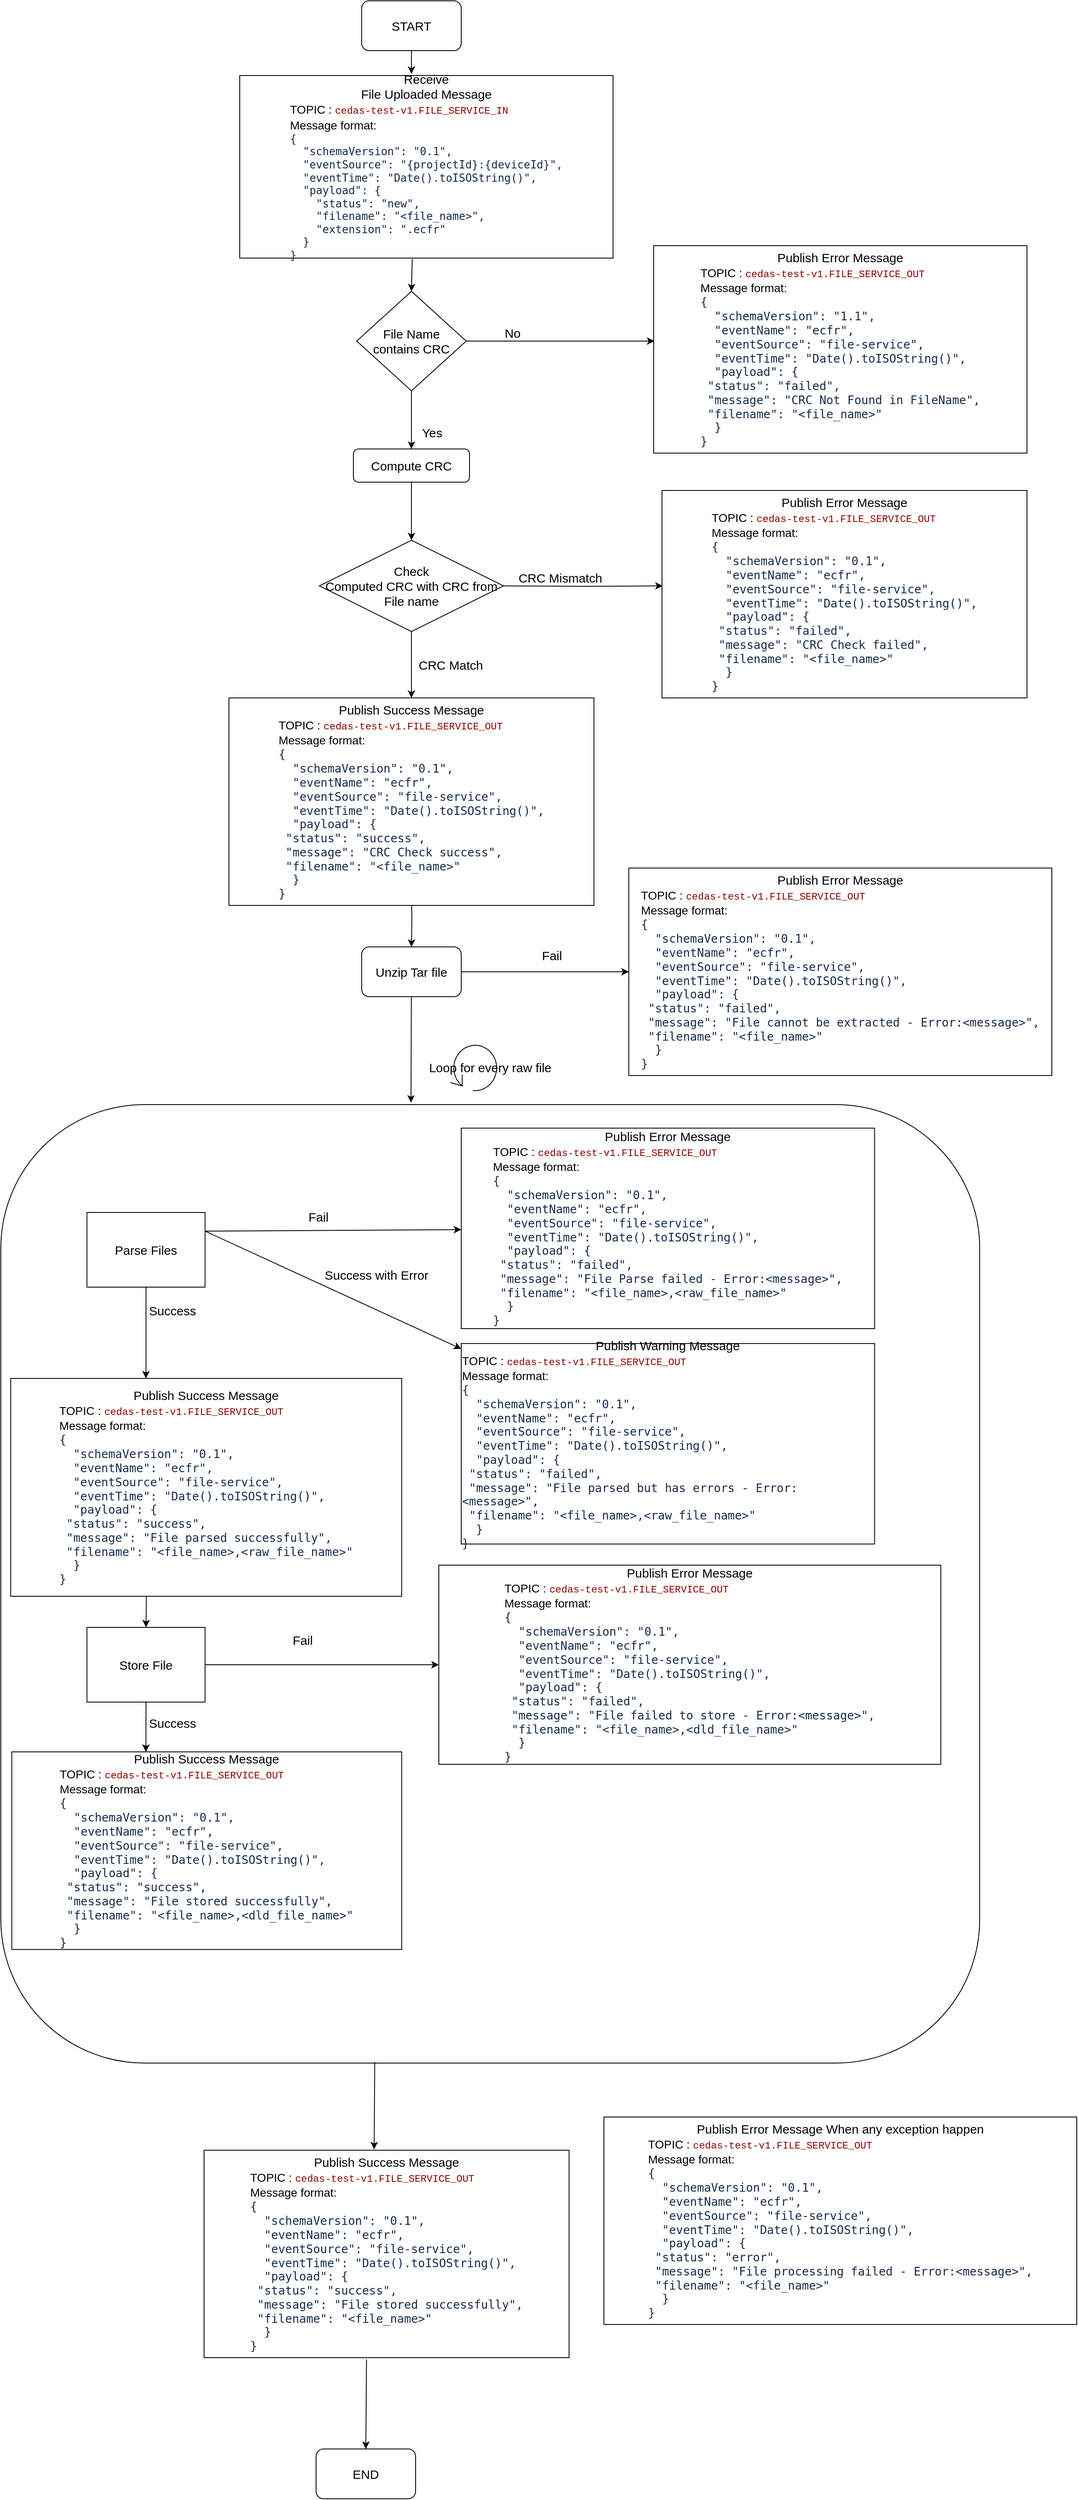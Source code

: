 <mxfile version="12.6.5" type="github">
  <diagram id="6WdQNFewNc1khkmcoBYZ" name="Page-1">
    <mxGraphModel dx="1246" dy="614" grid="1" gridSize="10" guides="1" tooltips="1" connect="1" arrows="1" fold="1" page="1" pageScale="1" pageWidth="850" pageHeight="1100" math="0" shadow="0">
      <root>
        <mxCell id="0"/>
        <mxCell id="1" parent="0"/>
        <mxCell id="ZElb9SdDPXtM1rfK_ozZ-1" value="&lt;font style=&quot;font-size: 15px&quot;&gt;Receive&lt;br&gt;File Uploaded Message&lt;br&gt;&lt;div style=&quot;text-align: left&quot;&gt;&lt;span style=&quot;font-size: 14px&quot;&gt;TOPIC :&amp;nbsp;&lt;/span&gt;&lt;span style=&quot;color: rgb(139 , 0 , 0) ; background-color: rgb(255 , 255 , 254) ; font-family: &amp;#34;menlo&amp;#34; , &amp;#34;monaco&amp;#34; , &amp;#34;courier new&amp;#34; , monospace ; font-size: 12px ; white-space: pre&quot;&gt;cedas-test-v1.FILE_SERVICE_IN&lt;/span&gt;&lt;span style=&quot;font-size: 14px&quot;&gt;&lt;br&gt;&lt;/span&gt;&lt;span style=&quot;font-size: 14px&quot;&gt;Message format:&amp;nbsp;&lt;/span&gt;&lt;/div&gt;&lt;/font&gt;&lt;pre style=&quot;margin-top: 0px ; margin-bottom: 0px ; white-space: pre-wrap ; color: rgb(23 , 43 , 77) ; text-align: left ; font-size: 13px&quot;&gt;{&lt;br&gt;  &quot;schemaVersion&quot;: &quot;0.1&quot;,&lt;br&gt;  &quot;eventSource&quot;: &quot;{projectId}:{deviceId}&quot;,&lt;br&gt;  &quot;eventTime&quot;: &quot;Date().toISOString()&quot;,&lt;br&gt;  &quot;payload&quot;: {&lt;/pre&gt;&lt;pre style=&quot;margin-top: 0px ; margin-bottom: 0px ; white-space: pre-wrap ; color: rgb(23 , 43 , 77) ; text-align: left ; font-size: 13px&quot;&gt;    &quot;status&quot;: &quot;new&quot;,&lt;br&gt;    &quot;filename&quot;: &quot;&amp;lt;file_name&amp;gt;&quot;,&lt;/pre&gt;&lt;pre style=&quot;margin-top: 0px ; margin-bottom: 0px ; white-space: pre-wrap ; color: rgb(23 , 43 , 77) ; text-align: left ; font-size: 13px&quot;&gt;    &quot;extension&quot;: &quot;.ecfr&quot;&lt;br&gt;  }&lt;br&gt;}&lt;/pre&gt;" style="rounded=0;whiteSpace=wrap;html=1;" parent="1" vertex="1">
          <mxGeometry x="353" y="90" width="450" height="220" as="geometry"/>
        </mxCell>
        <mxCell id="ZElb9SdDPXtM1rfK_ozZ-9" value="" style="edgeStyle=orthogonalEdgeStyle;rounded=0;orthogonalLoop=1;jettySize=auto;html=1;" parent="1" source="ZElb9SdDPXtM1rfK_ozZ-5" target="ZElb9SdDPXtM1rfK_ozZ-8" edge="1">
          <mxGeometry relative="1" as="geometry"/>
        </mxCell>
        <mxCell id="ZElb9SdDPXtM1rfK_ozZ-12" style="edgeStyle=orthogonalEdgeStyle;rounded=0;orthogonalLoop=1;jettySize=auto;html=1;entryX=0.002;entryY=0.46;entryDx=0;entryDy=0;entryPerimeter=0;" parent="1" source="ZElb9SdDPXtM1rfK_ozZ-5" target="ZElb9SdDPXtM1rfK_ozZ-11" edge="1">
          <mxGeometry relative="1" as="geometry"/>
        </mxCell>
        <mxCell id="ZElb9SdDPXtM1rfK_ozZ-5" value="&lt;font style=&quot;font-size: 15px&quot;&gt;File Name &lt;br&gt;contains CRC&lt;/font&gt;" style="rhombus;whiteSpace=wrap;html=1;" parent="1" vertex="1">
          <mxGeometry x="494" y="350" width="132" height="120" as="geometry"/>
        </mxCell>
        <mxCell id="ZElb9SdDPXtM1rfK_ozZ-6" value="" style="endArrow=classic;html=1;exitX=0.462;exitY=1.005;exitDx=0;exitDy=0;exitPerimeter=0;entryX=0.5;entryY=0;entryDx=0;entryDy=0;" parent="1" source="ZElb9SdDPXtM1rfK_ozZ-1" target="ZElb9SdDPXtM1rfK_ozZ-5" edge="1">
          <mxGeometry width="50" height="50" relative="1" as="geometry">
            <mxPoint x="420" y="380" as="sourcePoint"/>
            <mxPoint x="558" y="340" as="targetPoint"/>
          </mxGeometry>
        </mxCell>
        <mxCell id="ZElb9SdDPXtM1rfK_ozZ-16" style="edgeStyle=orthogonalEdgeStyle;rounded=0;orthogonalLoop=1;jettySize=auto;html=1;entryX=0.5;entryY=0;entryDx=0;entryDy=0;" parent="1" source="ZElb9SdDPXtM1rfK_ozZ-8" target="ZElb9SdDPXtM1rfK_ozZ-14" edge="1">
          <mxGeometry relative="1" as="geometry"/>
        </mxCell>
        <mxCell id="ZElb9SdDPXtM1rfK_ozZ-8" value="&lt;font style=&quot;font-size: 15px&quot;&gt;Compute CRC&lt;br&gt;&lt;/font&gt;" style="rounded=1;whiteSpace=wrap;html=1;" parent="1" vertex="1">
          <mxGeometry x="490" y="540" width="140" height="40" as="geometry"/>
        </mxCell>
        <mxCell id="ZElb9SdDPXtM1rfK_ozZ-10" value="&lt;font style=&quot;font-size: 15px&quot;&gt;Yes&lt;/font&gt;" style="text;html=1;strokeColor=none;fillColor=none;align=center;verticalAlign=middle;whiteSpace=wrap;rounded=0;" parent="1" vertex="1">
          <mxGeometry x="565" y="510" width="40" height="20" as="geometry"/>
        </mxCell>
        <mxCell id="ZElb9SdDPXtM1rfK_ozZ-11" value="&lt;font style=&quot;font-size: 15px&quot;&gt;Publish Error Message&lt;br&gt;&lt;div style=&quot;text-align: left&quot;&gt;&lt;span style=&quot;font-size: 14px&quot;&gt;TOPIC :&amp;nbsp;&lt;/span&gt;&lt;span style=&quot;color: rgb(139 , 0 , 0) ; font-family: &amp;#34;menlo&amp;#34; , &amp;#34;monaco&amp;#34; , &amp;#34;courier new&amp;#34; , monospace ; font-size: 12px ; white-space: pre ; background-color: rgb(255 , 255 , 254)&quot;&gt;cedas-test-v1.FILE_SERVICE_OUT&lt;/span&gt;&lt;span style=&quot;font-size: 14px&quot;&gt;&lt;br&gt;Message format:&amp;nbsp;&lt;/span&gt;&lt;/div&gt;&lt;/font&gt;&lt;pre style=&quot;margin-top: 0px ; margin-bottom: 0px ; white-space: pre-wrap ; color: rgb(23 , 43 , 77) ; text-align: left ; font-size: 13px&quot;&gt;&lt;pre style=&quot;margin-top: 0px ; margin-bottom: 0px ; white-space: pre-wrap ; font-size: 14px&quot;&gt;{&lt;br&gt;  &quot;schemaVersion&quot;: &quot;1.1&quot;,&lt;/pre&gt;&lt;pre style=&quot;margin-top: 0px ; margin-bottom: 0px ; white-space: pre-wrap ; font-size: 14px&quot;&gt;  &quot;eventName&quot;: &quot;ecfr&quot;,&lt;br&gt;  &quot;eventSource&quot;: &quot;file-service&quot;,&lt;br&gt;  &quot;eventTime&quot;: &quot;Date().toISOString()&quot;,&lt;br&gt;  &quot;payload&quot;: {&lt;br&gt; &quot;status&quot;: &quot;failed&quot;,&lt;/pre&gt;&lt;pre style=&quot;margin-top: 0px ; margin-bottom: 0px ; white-space: pre-wrap ; font-size: 14px&quot;&gt; &quot;message&quot;: &quot;CRC Not Found in FileName&quot;,&lt;/pre&gt;&lt;pre style=&quot;margin-top: 0px ; margin-bottom: 0px ; white-space: pre-wrap ; font-size: 14px&quot;&gt; &quot;filename&quot;: &quot;&amp;lt;file_name&amp;gt;&quot;&lt;br&gt;  }&lt;br&gt;}&lt;/pre&gt;&lt;/pre&gt;" style="rounded=0;whiteSpace=wrap;html=1;" parent="1" vertex="1">
          <mxGeometry x="852" y="295" width="450" height="250" as="geometry"/>
        </mxCell>
        <mxCell id="ZElb9SdDPXtM1rfK_ozZ-13" value="&lt;font style=&quot;font-size: 15px&quot;&gt;No&lt;/font&gt;" style="text;html=1;strokeColor=none;fillColor=none;align=center;verticalAlign=middle;whiteSpace=wrap;rounded=0;" parent="1" vertex="1">
          <mxGeometry x="662" y="390" width="40" height="20" as="geometry"/>
        </mxCell>
        <mxCell id="ZElb9SdDPXtM1rfK_ozZ-21" style="edgeStyle=orthogonalEdgeStyle;rounded=0;orthogonalLoop=1;jettySize=auto;html=1;" parent="1" source="ZElb9SdDPXtM1rfK_ozZ-14" target="ZElb9SdDPXtM1rfK_ozZ-20" edge="1">
          <mxGeometry relative="1" as="geometry"/>
        </mxCell>
        <mxCell id="ZElb9SdDPXtM1rfK_ozZ-14" value="&lt;span style=&quot;font-size: 15px&quot;&gt;Check &lt;br&gt;Computed CRC with CRC from File name&lt;/span&gt;" style="rhombus;whiteSpace=wrap;html=1;" parent="1" vertex="1">
          <mxGeometry x="449" y="650" width="222" height="110" as="geometry"/>
        </mxCell>
        <mxCell id="ZElb9SdDPXtM1rfK_ozZ-17" style="edgeStyle=orthogonalEdgeStyle;rounded=0;orthogonalLoop=1;jettySize=auto;html=1;entryX=0.002;entryY=0.46;entryDx=0;entryDy=0;entryPerimeter=0;" parent="1" target="ZElb9SdDPXtM1rfK_ozZ-18" edge="1">
          <mxGeometry relative="1" as="geometry">
            <mxPoint x="671" y="705" as="sourcePoint"/>
          </mxGeometry>
        </mxCell>
        <mxCell id="ZElb9SdDPXtM1rfK_ozZ-18" value="&lt;font style=&quot;font-size: 15px&quot;&gt;Publish Error Message&lt;br&gt;&lt;div style=&quot;text-align: left&quot;&gt;&lt;span style=&quot;font-size: 14px&quot;&gt;TOPIC :&amp;nbsp;&lt;/span&gt;&lt;span style=&quot;color: rgb(139 , 0 , 0) ; font-family: &amp;#34;menlo&amp;#34; , &amp;#34;monaco&amp;#34; , &amp;#34;courier new&amp;#34; , monospace ; font-size: 12px ; white-space: pre ; background-color: rgb(255 , 255 , 254)&quot;&gt;cedas-test-v1.FILE_SERVICE_OUT&lt;/span&gt;&lt;span style=&quot;font-size: 14px&quot;&gt;&lt;br&gt;Message format:&amp;nbsp;&lt;/span&gt;&lt;/div&gt;&lt;/font&gt;&lt;pre style=&quot;margin-top: 0px ; margin-bottom: 0px ; white-space: pre-wrap ; color: rgb(23 , 43 , 77) ; text-align: left ; font-size: 13px&quot;&gt;&lt;pre style=&quot;margin-top: 0px ; margin-bottom: 0px ; white-space: pre-wrap ; font-size: 14px&quot;&gt;{&lt;br&gt;  &quot;schemaVersion&quot;: &quot;0.1&quot;,&lt;/pre&gt;&lt;pre style=&quot;margin-top: 0px ; margin-bottom: 0px ; white-space: pre-wrap ; font-size: 14px&quot;&gt;&lt;pre style=&quot;margin-top: 0px ; margin-bottom: 0px ; white-space: pre-wrap&quot;&gt;  &quot;eventName&quot;: &quot;ecfr&quot;,&lt;br&gt;  &quot;eventSource&quot;: &quot;file-service&quot;,&lt;/pre&gt;  &quot;eventTime&quot;: &quot;Date().toISOString()&quot;,&lt;br&gt;  &quot;payload&quot;: {&lt;br&gt; &quot;status&quot;: &quot;failed&quot;,&lt;/pre&gt;&lt;pre style=&quot;margin-top: 0px ; margin-bottom: 0px ; white-space: pre-wrap ; font-size: 14px&quot;&gt; &quot;message&quot;: &quot;CRC Check failed&quot;,&lt;br&gt;&lt;/pre&gt;&lt;pre style=&quot;margin-top: 0px ; margin-bottom: 0px ; white-space: pre-wrap ; font-size: 14px&quot;&gt; &quot;filename&quot;: &quot;&amp;lt;file_name&amp;gt;&quot;&lt;br&gt;  }&lt;br&gt;}&lt;/pre&gt;&lt;/pre&gt;" style="rounded=0;whiteSpace=wrap;html=1;" parent="1" vertex="1">
          <mxGeometry x="862" y="590" width="440" height="250" as="geometry"/>
        </mxCell>
        <mxCell id="ZElb9SdDPXtM1rfK_ozZ-19" value="&lt;font style=&quot;font-size: 15px&quot;&gt;CRC Mismatch&lt;/font&gt;" style="text;html=1;strokeColor=none;fillColor=none;align=center;verticalAlign=middle;whiteSpace=wrap;rounded=0;" parent="1" vertex="1">
          <mxGeometry x="682" y="685" width="115" height="20" as="geometry"/>
        </mxCell>
        <mxCell id="ZElb9SdDPXtM1rfK_ozZ-32" style="edgeStyle=orthogonalEdgeStyle;rounded=0;orthogonalLoop=1;jettySize=auto;html=1;" parent="1" target="fc-QDYUDCDqkRIU63nJB-6" edge="1">
          <mxGeometry relative="1" as="geometry">
            <mxPoint x="560" y="1070" as="sourcePoint"/>
            <mxPoint x="560" y="1120" as="targetPoint"/>
          </mxGeometry>
        </mxCell>
        <mxCell id="ZElb9SdDPXtM1rfK_ozZ-20" value="&lt;font style=&quot;font-size: 15px&quot;&gt;Publish Success Message&lt;br&gt;&lt;div style=&quot;text-align: left&quot;&gt;&lt;span style=&quot;font-size: 14px&quot;&gt;TOPIC :&amp;nbsp;&lt;/span&gt;&lt;span style=&quot;color: rgb(139 , 0 , 0) ; font-family: &amp;#34;menlo&amp;#34; , &amp;#34;monaco&amp;#34; , &amp;#34;courier new&amp;#34; , monospace ; font-size: 12px ; white-space: pre ; background-color: rgb(255 , 255 , 254)&quot;&gt;cedas-test-v1.FILE_SERVICE_OUT&lt;/span&gt;&lt;span style=&quot;font-size: 14px&quot;&gt;&lt;br&gt;Message format:&amp;nbsp;&lt;/span&gt;&lt;/div&gt;&lt;/font&gt;&lt;pre style=&quot;margin-top: 0px ; margin-bottom: 0px ; white-space: pre-wrap ; color: rgb(23 , 43 , 77) ; text-align: left ; font-size: 13px&quot;&gt;&lt;pre style=&quot;margin-top: 0px ; margin-bottom: 0px ; white-space: pre-wrap ; font-size: 14px&quot;&gt;{&lt;br&gt;  &quot;schemaVersion&quot;: &quot;0.1&quot;,&lt;br&gt;  &quot;eventName&quot;: &quot;ecfr&quot;,&lt;pre style=&quot;margin-top: 0px ; margin-bottom: 0px ; white-space: pre-wrap&quot;&gt;  &quot;eventSource&quot;: &quot;file-service&quot;,&lt;/pre&gt;  &quot;eventTime&quot;: &quot;Date().toISOString()&quot;,&lt;br&gt;  &quot;payload&quot;: {&lt;br&gt; &quot;status&quot;: &quot;success&quot;,&lt;/pre&gt;&lt;pre style=&quot;margin-top: 0px ; margin-bottom: 0px ; white-space: pre-wrap ; font-size: 14px&quot;&gt; &quot;message&quot;: &quot;CRC Check success&quot;,&lt;br&gt;&lt;/pre&gt;&lt;pre style=&quot;margin-top: 0px ; margin-bottom: 0px ; white-space: pre-wrap ; font-size: 14px&quot;&gt; &quot;filename&quot;: &quot;&amp;lt;file_name&amp;gt;&quot;&lt;br&gt;  }&lt;br&gt;}&lt;/pre&gt;&lt;/pre&gt;" style="rounded=0;whiteSpace=wrap;html=1;" parent="1" vertex="1">
          <mxGeometry x="340" y="840" width="440" height="250" as="geometry"/>
        </mxCell>
        <mxCell id="ZElb9SdDPXtM1rfK_ozZ-22" value="&lt;font style=&quot;font-size: 15px&quot;&gt;CRC Match&lt;/font&gt;" style="text;html=1;strokeColor=none;fillColor=none;align=center;verticalAlign=middle;whiteSpace=wrap;rounded=0;" parent="1" vertex="1">
          <mxGeometry x="550" y="790" width="115" height="20" as="geometry"/>
        </mxCell>
        <mxCell id="ZElb9SdDPXtM1rfK_ozZ-41" value="&lt;font style=&quot;font-size: 15px&quot;&gt;Publish Success Message&lt;br&gt;&lt;div style=&quot;text-align: left&quot;&gt;&lt;span style=&quot;font-size: 14px&quot;&gt;TOPIC :&amp;nbsp;&lt;/span&gt;&lt;span style=&quot;color: rgb(139 , 0 , 0) ; font-family: &amp;#34;menlo&amp;#34; , &amp;#34;monaco&amp;#34; , &amp;#34;courier new&amp;#34; , monospace ; font-size: 12px ; white-space: pre ; background-color: rgb(255 , 255 , 254)&quot;&gt;cedas-test-v1.FILE_SERVICE_OUT&lt;/span&gt;&lt;span style=&quot;font-size: 14px&quot;&gt;&lt;br&gt;Message format:&amp;nbsp;&lt;/span&gt;&lt;/div&gt;&lt;/font&gt;&lt;pre style=&quot;margin-top: 0px ; margin-bottom: 0px ; white-space: pre-wrap ; color: rgb(23 , 43 , 77) ; text-align: left ; font-size: 13px&quot;&gt;&lt;pre style=&quot;margin-top: 0px ; margin-bottom: 0px ; white-space: pre-wrap ; font-size: 14px&quot;&gt;{&lt;br&gt;  &quot;schemaVersion&quot;: &quot;0.1&quot;,&lt;br&gt;  &quot;eventName&quot;: &quot;ecfr&quot;,&lt;pre style=&quot;margin-top: 0px ; margin-bottom: 0px ; white-space: pre-wrap&quot;&gt;&lt;pre style=&quot;margin-top: 0px ; margin-bottom: 0px ; white-space: pre-wrap&quot;&gt;  &quot;eventSource&quot;: &quot;file-service&quot;,&lt;/pre&gt;&lt;/pre&gt;  &quot;eventTime&quot;: &quot;Date().toISOString()&quot;,&lt;br&gt;  &quot;payload&quot;: {&lt;br&gt; &quot;status&quot;: &quot;success&quot;,&lt;/pre&gt;&lt;pre style=&quot;margin-top: 0px ; margin-bottom: 0px ; white-space: pre-wrap ; font-size: 14px&quot;&gt; &quot;message&quot;: &quot;File stored successfully&quot;,&lt;br&gt;&lt;/pre&gt;&lt;pre style=&quot;margin-top: 0px ; margin-bottom: 0px ; white-space: pre-wrap ; font-size: 14px&quot;&gt; &quot;filename&quot;: &quot;&amp;lt;file_name&amp;gt;&quot;&lt;br&gt;  }&lt;br&gt;}&lt;/pre&gt;&lt;/pre&gt;" style="rounded=0;whiteSpace=wrap;html=1;" parent="1" vertex="1">
          <mxGeometry x="310" y="2590" width="440" height="250" as="geometry"/>
        </mxCell>
        <mxCell id="ZElb9SdDPXtM1rfK_ozZ-43" value="&lt;font style=&quot;font-size: 15px&quot;&gt;START&lt;/font&gt;" style="rounded=1;whiteSpace=wrap;html=1;" parent="1" vertex="1">
          <mxGeometry x="500" width="120" height="60" as="geometry"/>
        </mxCell>
        <mxCell id="ZElb9SdDPXtM1rfK_ozZ-45" value="&lt;font style=&quot;font-size: 15px&quot;&gt;END&lt;/font&gt;" style="rounded=1;whiteSpace=wrap;html=1;" parent="1" vertex="1">
          <mxGeometry x="445" y="2950" width="120" height="60" as="geometry"/>
        </mxCell>
        <mxCell id="ZElb9SdDPXtM1rfK_ozZ-49" value="&lt;font style=&quot;font-size: 15px&quot;&gt;Publish Error Message When any exception happen&lt;br&gt;&lt;div style=&quot;text-align: left&quot;&gt;&lt;span style=&quot;font-size: 14px&quot;&gt;TOPIC :&amp;nbsp;&lt;/span&gt;&lt;span style=&quot;color: rgb(139 , 0 , 0) ; font-family: &amp;#34;menlo&amp;#34; , &amp;#34;monaco&amp;#34; , &amp;#34;courier new&amp;#34; , monospace ; font-size: 12px ; white-space: pre ; background-color: rgb(255 , 255 , 254)&quot;&gt;cedas-test-v1.FILE_SERVICE_OUT&lt;/span&gt;&lt;span style=&quot;font-size: 14px&quot;&gt;&lt;br&gt;Message format:&amp;nbsp;&lt;/span&gt;&lt;/div&gt;&lt;/font&gt;&lt;pre style=&quot;margin-top: 0px ; margin-bottom: 0px ; white-space: pre-wrap ; color: rgb(23 , 43 , 77) ; text-align: left ; font-size: 13px&quot;&gt;&lt;pre style=&quot;margin-top: 0px ; margin-bottom: 0px ; white-space: pre-wrap ; font-size: 14px&quot;&gt;{&lt;br&gt;  &quot;schemaVersion&quot;: &quot;0.1&quot;,&lt;br&gt;  &quot;eventName&quot;: &quot;ecfr&quot;,&lt;pre style=&quot;margin-top: 0px ; margin-bottom: 0px ; white-space: pre-wrap&quot;&gt;&lt;pre style=&quot;margin-top: 0px ; margin-bottom: 0px ; white-space: pre-wrap&quot;&gt;  &quot;eventSource&quot;: &quot;file-service&quot;,&lt;/pre&gt;&lt;/pre&gt;  &quot;eventTime&quot;: &quot;Date().toISOString()&quot;,&lt;br&gt;  &quot;payload&quot;: {&lt;br&gt; &quot;status&quot;: &quot;error&quot;,&lt;/pre&gt;&lt;pre style=&quot;margin-top: 0px ; margin-bottom: 0px ; white-space: pre-wrap ; font-size: 14px&quot;&gt; &quot;message&quot;: &quot;File processing failed - Error:&amp;lt;message&amp;gt;&quot;,&lt;br&gt;&lt;/pre&gt;&lt;pre style=&quot;margin-top: 0px ; margin-bottom: 0px ; white-space: pre-wrap ; font-size: 14px&quot;&gt; &quot;filename&quot;: &quot;&amp;lt;file_name&amp;gt;&quot;&lt;br&gt;  }&lt;br&gt;}&lt;/pre&gt;&lt;/pre&gt;" style="rounded=0;whiteSpace=wrap;html=1;" parent="1" vertex="1">
          <mxGeometry x="792" y="2550" width="570" height="250" as="geometry"/>
        </mxCell>
        <mxCell id="fc-QDYUDCDqkRIU63nJB-6" value="&lt;font style=&quot;font-size: 15px&quot;&gt;Unzip Tar file&lt;/font&gt;" style="rounded=1;whiteSpace=wrap;html=1;" parent="1" vertex="1">
          <mxGeometry x="500" y="1140" width="120" height="60" as="geometry"/>
        </mxCell>
        <mxCell id="fc-QDYUDCDqkRIU63nJB-8" value="&lt;font style=&quot;font-size: 15px&quot;&gt;Publish Error Message&lt;br&gt;&lt;div style=&quot;text-align: left&quot;&gt;&lt;span style=&quot;font-size: 14px&quot;&gt;TOPIC :&amp;nbsp;&lt;/span&gt;&lt;span style=&quot;color: rgb(139 , 0 , 0) ; font-family: &amp;#34;menlo&amp;#34; , &amp;#34;monaco&amp;#34; , &amp;#34;courier new&amp;#34; , monospace ; font-size: 12px ; white-space: pre ; background-color: rgb(255 , 255 , 254)&quot;&gt;cedas-test-v1.FILE_SERVICE_OUT&lt;/span&gt;&lt;span style=&quot;font-size: 14px&quot;&gt;&lt;br&gt;Message format:&amp;nbsp;&lt;/span&gt;&lt;/div&gt;&lt;/font&gt;&lt;pre style=&quot;margin-top: 0px ; margin-bottom: 0px ; white-space: pre-wrap ; color: rgb(23 , 43 , 77) ; text-align: left ; font-size: 13px&quot;&gt;&lt;pre style=&quot;margin-top: 0px ; margin-bottom: 0px ; white-space: pre-wrap ; font-size: 14px&quot;&gt;{&lt;br&gt;  &quot;schemaVersion&quot;: &quot;0.1&quot;,&lt;br&gt;  &quot;eventName&quot;: &quot;ecfr&quot;,&lt;pre style=&quot;margin-top: 0px ; margin-bottom: 0px ; white-space: pre-wrap&quot;&gt;&lt;pre style=&quot;margin-top: 0px ; margin-bottom: 0px ; white-space: pre-wrap&quot;&gt;  &quot;eventSource&quot;: &quot;file-service&quot;,&lt;/pre&gt;&lt;/pre&gt;  &quot;eventTime&quot;: &quot;Date().toISOString()&quot;,&lt;br&gt;  &quot;payload&quot;: {&lt;br&gt; &quot;status&quot;: &quot;failed&quot;,&lt;/pre&gt;&lt;pre style=&quot;margin-top: 0px ; margin-bottom: 0px ; white-space: pre-wrap ; font-size: 14px&quot;&gt; &quot;message&quot;: &quot;File cannot be extracted - Error:&amp;lt;message&amp;gt;&quot;,&lt;br&gt;&lt;/pre&gt;&lt;pre style=&quot;margin-top: 0px ; margin-bottom: 0px ; white-space: pre-wrap ; font-size: 14px&quot;&gt; &quot;filename&quot;: &quot;&amp;lt;file_name&amp;gt;&quot;&lt;br&gt;  }&lt;br&gt;}&lt;/pre&gt;&lt;/pre&gt;" style="rounded=0;whiteSpace=wrap;html=1;" parent="1" vertex="1">
          <mxGeometry x="822" y="1045" width="510" height="250" as="geometry"/>
        </mxCell>
        <mxCell id="fc-QDYUDCDqkRIU63nJB-9" value="&lt;span style=&quot;font-size: 15px&quot;&gt;Fail&lt;/span&gt;" style="text;html=1;strokeColor=none;fillColor=none;align=center;verticalAlign=middle;whiteSpace=wrap;rounded=0;" parent="1" vertex="1">
          <mxGeometry x="672" y="1140" width="115" height="20" as="geometry"/>
        </mxCell>
        <mxCell id="fc-QDYUDCDqkRIU63nJB-10" style="edgeStyle=orthogonalEdgeStyle;rounded=0;orthogonalLoop=1;jettySize=auto;html=1;exitX=1;exitY=0.5;exitDx=0;exitDy=0;" parent="1" source="fc-QDYUDCDqkRIU63nJB-6" target="fc-QDYUDCDqkRIU63nJB-8" edge="1">
          <mxGeometry relative="1" as="geometry">
            <mxPoint x="630" y="1170" as="sourcePoint"/>
            <mxPoint x="801.02" y="1169.5" as="targetPoint"/>
          </mxGeometry>
        </mxCell>
        <mxCell id="fc-QDYUDCDqkRIU63nJB-18" value="&lt;font style=&quot;font-size: 15px&quot;&gt;Loop for every raw file&lt;/font&gt;" style="text;html=1;strokeColor=none;fillColor=none;align=center;verticalAlign=middle;whiteSpace=wrap;rounded=0;" parent="1" vertex="1">
          <mxGeometry x="580" y="1275" width="150" height="20" as="geometry"/>
        </mxCell>
        <mxCell id="fc-QDYUDCDqkRIU63nJB-21" value="" style="shape=mxgraph.bpmn.loop;html=1;outlineConnect=0;" parent="1" vertex="1">
          <mxGeometry x="607" y="1255.5" width="58" height="59" as="geometry"/>
        </mxCell>
        <mxCell id="fc-QDYUDCDqkRIU63nJB-26" value="" style="endArrow=classic;html=1;entryX=0.419;entryY=-0.002;entryDx=0;entryDy=0;entryPerimeter=0;" parent="1" source="fc-QDYUDCDqkRIU63nJB-6" target="fc-QDYUDCDqkRIU63nJB-15" edge="1">
          <mxGeometry width="50" height="50" relative="1" as="geometry">
            <mxPoint x="540" y="1230" as="sourcePoint"/>
            <mxPoint x="590" y="1180" as="targetPoint"/>
          </mxGeometry>
        </mxCell>
        <mxCell id="fc-QDYUDCDqkRIU63nJB-15" value="" style="html=1;whiteSpace=wrap;rounded=1" parent="1" vertex="1">
          <mxGeometry x="65" y="1330" width="1180" height="1155" as="geometry"/>
        </mxCell>
        <mxCell id="ZElb9SdDPXtM1rfK_ozZ-23" style="edgeStyle=orthogonalEdgeStyle;rounded=0;orthogonalLoop=1;jettySize=auto;html=1;exitX=0.5;exitY=1;exitDx=0;exitDy=0;entryX=0.346;entryY=0;entryDx=0;entryDy=0;entryPerimeter=0;" parent="fc-QDYUDCDqkRIU63nJB-15" source="ZElb9SdDPXtM1rfK_ozZ-31" target="fc-QDYUDCDqkRIU63nJB-19" edge="1">
          <mxGeometry relative="1" as="geometry">
            <mxPoint x="175.013" y="315.0" as="sourcePoint"/>
            <mxPoint x="175.013" y="405" as="targetPoint"/>
          </mxGeometry>
        </mxCell>
        <mxCell id="ZElb9SdDPXtM1rfK_ozZ-26" value="&lt;font style=&quot;font-size: 15px&quot;&gt;Publish Error Message&lt;br&gt;&lt;div style=&quot;text-align: left&quot;&gt;&lt;span style=&quot;font-size: 14px&quot;&gt;TOPIC :&amp;nbsp;&lt;/span&gt;&lt;span style=&quot;color: rgb(139 , 0 , 0) ; font-family: &amp;#34;menlo&amp;#34; , &amp;#34;monaco&amp;#34; , &amp;#34;courier new&amp;#34; , monospace ; font-size: 12px ; white-space: pre ; background-color: rgb(255 , 255 , 254)&quot;&gt;cedas-test-v1.FILE_SERVICE_OUT&lt;/span&gt;&lt;span style=&quot;font-size: 14px&quot;&gt;&lt;br&gt;Message format:&amp;nbsp;&lt;/span&gt;&lt;/div&gt;&lt;/font&gt;&lt;pre style=&quot;margin-top: 0px ; margin-bottom: 0px ; white-space: pre-wrap ; color: rgb(23 , 43 , 77) ; text-align: left ; font-size: 13px&quot;&gt;&lt;pre style=&quot;margin-top: 0px ; margin-bottom: 0px ; white-space: pre-wrap ; font-size: 14px&quot;&gt;{&lt;br&gt;  &quot;schemaVersion&quot;: &quot;0.1&quot;,&lt;br&gt;  &quot;eventName&quot;: &quot;ecfr&quot;,&lt;pre style=&quot;margin-top: 0px ; margin-bottom: 0px ; white-space: pre-wrap&quot;&gt;&lt;pre style=&quot;margin-top: 0px ; margin-bottom: 0px ; white-space: pre-wrap&quot;&gt;  &quot;eventSource&quot;: &quot;file-service&quot;,&lt;/pre&gt;&lt;/pre&gt;  &quot;eventTime&quot;: &quot;Date().toISOString()&quot;,&lt;br&gt;  &quot;payload&quot;: {&lt;br&gt; &quot;status&quot;: &quot;failed&quot;,&lt;/pre&gt;&lt;pre style=&quot;margin-top: 0px ; margin-bottom: 0px ; white-space: pre-wrap ; font-size: 14px&quot;&gt; &quot;message&quot;: &quot;File Parse failed - Error:&amp;lt;message&amp;gt;&quot;,&lt;br&gt;&lt;/pre&gt;&lt;pre style=&quot;margin-top: 0px ; margin-bottom: 0px ; white-space: pre-wrap ; font-size: 14px&quot;&gt; &quot;filename&quot;: &quot;&amp;lt;file_name&amp;gt;,&amp;lt;raw_file_name&amp;gt;&quot;&lt;br&gt;  }&lt;br&gt;}&lt;/pre&gt;&lt;/pre&gt;" style="rounded=0;whiteSpace=wrap;html=1;" parent="fc-QDYUDCDqkRIU63nJB-15" vertex="1">
          <mxGeometry x="555" y="28.39" width="498.26" height="241.61" as="geometry"/>
        </mxCell>
        <mxCell id="ZElb9SdDPXtM1rfK_ozZ-27" value="&lt;span style=&quot;font-size: 15px&quot;&gt;Fail&lt;/span&gt;" style="text;html=1;strokeColor=none;fillColor=none;align=center;verticalAlign=middle;whiteSpace=wrap;rounded=0;" parent="fc-QDYUDCDqkRIU63nJB-15" vertex="1">
          <mxGeometry x="314.999" y="120.0" width="136.45" height="30.0" as="geometry"/>
        </mxCell>
        <mxCell id="ZElb9SdDPXtM1rfK_ozZ-40" style="edgeStyle=orthogonalEdgeStyle;rounded=0;orthogonalLoop=1;jettySize=auto;html=1;entryX=0.5;entryY=0;entryDx=0;entryDy=0;" parent="fc-QDYUDCDqkRIU63nJB-15" target="ZElb9SdDPXtM1rfK_ozZ-39" edge="1">
          <mxGeometry relative="1" as="geometry">
            <mxPoint x="175.013" y="540" as="sourcePoint"/>
          </mxGeometry>
        </mxCell>
        <mxCell id="ZElb9SdDPXtM1rfK_ozZ-31" value="&lt;font style=&quot;font-size: 15px&quot;&gt;Parse Files&lt;/font&gt;" style="rounded=0;whiteSpace=wrap;html=1;" parent="fc-QDYUDCDqkRIU63nJB-15" vertex="1">
          <mxGeometry x="103.821" y="130.0" width="142.383" height="90.0" as="geometry"/>
        </mxCell>
        <mxCell id="ZElb9SdDPXtM1rfK_ozZ-35" value="&lt;font style=&quot;font-size: 15px&quot;&gt;Publish Error Message&lt;br&gt;&lt;div style=&quot;text-align: left&quot;&gt;&lt;span style=&quot;font-size: 14px&quot;&gt;TOPIC :&amp;nbsp;&lt;/span&gt;&lt;span style=&quot;color: rgb(139 , 0 , 0) ; font-family: &amp;#34;menlo&amp;#34; , &amp;#34;monaco&amp;#34; , &amp;#34;courier new&amp;#34; , monospace ; font-size: 12px ; white-space: pre ; background-color: rgb(255 , 255 , 254)&quot;&gt;cedas-test-v1.FILE_SERVICE_OUT&lt;/span&gt;&lt;span style=&quot;font-size: 14px&quot;&gt;&lt;br&gt;Message format:&amp;nbsp;&lt;/span&gt;&lt;/div&gt;&lt;/font&gt;&lt;pre style=&quot;margin-top: 0px ; margin-bottom: 0px ; white-space: pre-wrap ; color: rgb(23 , 43 , 77) ; text-align: left ; font-size: 13px&quot;&gt;&lt;pre style=&quot;margin-top: 0px ; margin-bottom: 0px ; white-space: pre-wrap ; font-size: 14px&quot;&gt;{&lt;br&gt;  &quot;schemaVersion&quot;: &quot;0.1&quot;,&lt;br&gt;  &quot;eventName&quot;: &quot;ecfr&quot;,&lt;pre style=&quot;margin-top: 0px ; margin-bottom: 0px ; white-space: pre-wrap&quot;&gt;&lt;pre style=&quot;margin-top: 0px ; margin-bottom: 0px ; white-space: pre-wrap&quot;&gt;  &quot;eventSource&quot;: &quot;file-service&quot;,&lt;/pre&gt;&lt;/pre&gt;  &quot;eventTime&quot;: &quot;Date().toISOString()&quot;,&lt;br&gt;  &quot;payload&quot;: {&lt;br&gt; &quot;status&quot;: &quot;failed&quot;,&lt;/pre&gt;&lt;pre style=&quot;margin-top: 0px ; margin-bottom: 0px ; white-space: pre-wrap ; font-size: 14px&quot;&gt; &quot;message&quot;: &quot;File failed to store - Error:&amp;lt;message&amp;gt;&quot;,&lt;br&gt;&lt;/pre&gt;&lt;pre style=&quot;margin-top: 0px ; margin-bottom: 0px ; white-space: pre-wrap ; font-size: 14px&quot;&gt; &quot;filename&quot;: &quot;&amp;lt;file_name&amp;gt;,&amp;lt;dld_file_name&amp;gt;&quot;&lt;br&gt;  }&lt;br&gt;}&lt;/pre&gt;&lt;/pre&gt;" style="rounded=0;whiteSpace=wrap;html=1;" parent="fc-QDYUDCDqkRIU63nJB-15" vertex="1">
          <mxGeometry x="528" y="555" width="605.13" height="240" as="geometry"/>
        </mxCell>
        <mxCell id="ZElb9SdDPXtM1rfK_ozZ-38" value="&lt;font style=&quot;font-size: 15px&quot;&gt;Success&lt;/font&gt;" style="text;html=1;strokeColor=none;fillColor=none;align=center;verticalAlign=middle;whiteSpace=wrap;rounded=0;" parent="fc-QDYUDCDqkRIU63nJB-15" vertex="1">
          <mxGeometry x="281.8" y="870.0" width="136.45" height="30.0" as="geometry"/>
        </mxCell>
        <mxCell id="ZElb9SdDPXtM1rfK_ozZ-39" value="&lt;font style=&quot;font-size: 15px&quot;&gt;Store File&lt;/font&gt;" style="rounded=0;whiteSpace=wrap;html=1;" parent="fc-QDYUDCDqkRIU63nJB-15" vertex="1">
          <mxGeometry x="103.821" y="630" width="142.383" height="90.0" as="geometry"/>
        </mxCell>
        <mxCell id="fc-QDYUDCDqkRIU63nJB-3" value="&lt;font style=&quot;font-size: 15px&quot;&gt;Success&lt;br&gt;&lt;/font&gt;" style="text;html=1;strokeColor=none;fillColor=none;align=center;verticalAlign=middle;whiteSpace=wrap;rounded=0;" parent="fc-QDYUDCDqkRIU63nJB-15" vertex="1">
          <mxGeometry x="118.02" y="232.5" width="177.979" height="30.0" as="geometry"/>
        </mxCell>
        <mxCell id="ZElb9SdDPXtM1rfK_ozZ-37" value="&lt;font style=&quot;font-size: 15px&quot;&gt;Publish Success Message&lt;br&gt;&lt;div style=&quot;text-align: left&quot;&gt;&lt;span style=&quot;font-size: 14px&quot;&gt;TOPIC :&amp;nbsp;&lt;/span&gt;&lt;span style=&quot;color: rgb(139 , 0 , 0) ; font-family: &amp;#34;menlo&amp;#34; , &amp;#34;monaco&amp;#34; , &amp;#34;courier new&amp;#34; , monospace ; font-size: 12px ; white-space: pre ; background-color: rgb(255 , 255 , 254)&quot;&gt;cedas-test-v1.FILE_SERVICE_OUT&lt;/span&gt;&lt;span style=&quot;font-size: 14px&quot;&gt;&lt;br&gt;Message format:&amp;nbsp;&lt;/span&gt;&lt;/div&gt;&lt;/font&gt;&lt;pre style=&quot;margin-top: 0px ; margin-bottom: 0px ; white-space: pre-wrap ; color: rgb(23 , 43 , 77) ; text-align: left ; font-size: 13px&quot;&gt;&lt;pre style=&quot;margin-top: 0px ; margin-bottom: 0px ; white-space: pre-wrap ; font-size: 14px&quot;&gt;{&lt;br&gt;  &quot;schemaVersion&quot;: &quot;0.1&quot;,&lt;br&gt;  &quot;eventName&quot;: &quot;ecfr&quot;,&lt;pre style=&quot;margin-top: 0px ; margin-bottom: 0px ; white-space: pre-wrap&quot;&gt;&lt;pre style=&quot;margin-top: 0px ; margin-bottom: 0px ; white-space: pre-wrap&quot;&gt;  &quot;eventSource&quot;: &quot;file-service&quot;,&lt;/pre&gt;&lt;/pre&gt;  &quot;eventTime&quot;: &quot;Date().toISOString()&quot;,&lt;br&gt;  &quot;payload&quot;: {&lt;br&gt; &quot;status&quot;: &quot;success&quot;,&lt;/pre&gt;&lt;pre style=&quot;margin-top: 0px ; margin-bottom: 0px ; white-space: pre-wrap ; font-size: 14px&quot;&gt; &quot;message&quot;: &quot;File stored successfully&quot;,&lt;br&gt;&lt;/pre&gt;&lt;pre style=&quot;margin-top: 0px ; margin-bottom: 0px ; white-space: pre-wrap ; font-size: 14px&quot;&gt; &quot;filename&quot;: &quot;&amp;lt;file_name&amp;gt;,&amp;lt;dld_file_name&amp;gt;&quot;&lt;br&gt;  }&lt;br&gt;}&lt;/pre&gt;&lt;/pre&gt;" style="rounded=0;whiteSpace=wrap;html=1;" parent="fc-QDYUDCDqkRIU63nJB-15" vertex="1">
          <mxGeometry x="13.22" y="780.0" width="470" height="238.14" as="geometry"/>
        </mxCell>
        <mxCell id="fc-QDYUDCDqkRIU63nJB-19" value="&lt;font style=&quot;font-size: 15px&quot;&gt;Publish Success Message&lt;br&gt;&lt;div style=&quot;text-align: left&quot;&gt;&lt;span style=&quot;font-size: 14px&quot;&gt;TOPIC :&amp;nbsp;&lt;/span&gt;&lt;span style=&quot;color: rgb(139 , 0 , 0) ; font-family: &amp;#34;menlo&amp;#34; , &amp;#34;monaco&amp;#34; , &amp;#34;courier new&amp;#34; , monospace ; font-size: 12px ; white-space: pre ; background-color: rgb(255 , 255 , 254)&quot;&gt;cedas-test-v1.FILE_SERVICE_OUT&lt;/span&gt;&lt;span style=&quot;font-size: 14px&quot;&gt;&lt;br&gt;Message format:&amp;nbsp;&lt;/span&gt;&lt;/div&gt;&lt;/font&gt;&lt;pre style=&quot;margin-top: 0px ; margin-bottom: 0px ; white-space: pre-wrap ; color: rgb(23 , 43 , 77) ; text-align: left ; font-size: 13px&quot;&gt;&lt;pre style=&quot;margin-top: 0px ; margin-bottom: 0px ; white-space: pre-wrap ; font-size: 14px&quot;&gt;{&lt;br&gt;  &quot;schemaVersion&quot;: &quot;0.1&quot;,&lt;br&gt;  &quot;eventName&quot;: &quot;ecfr&quot;,&lt;pre style=&quot;margin-top: 0px ; margin-bottom: 0px ; white-space: pre-wrap&quot;&gt;&lt;pre style=&quot;margin-top: 0px ; margin-bottom: 0px ; white-space: pre-wrap&quot;&gt;  &quot;eventSource&quot;: &quot;file-service&quot;,&lt;/pre&gt;&lt;/pre&gt;  &quot;eventTime&quot;: &quot;Date().toISOString()&quot;,&lt;br&gt;  &quot;payload&quot;: {&lt;br&gt; &quot;status&quot;: &quot;success&quot;,&lt;/pre&gt;&lt;pre style=&quot;margin-top: 0px ; margin-bottom: 0px ; white-space: pre-wrap ; font-size: 14px&quot;&gt; &quot;message&quot;: &quot;File parsed successfully&quot;,&lt;br&gt;&lt;/pre&gt;&lt;pre style=&quot;margin-top: 0px ; margin-bottom: 0px ; white-space: pre-wrap ; font-size: 14px&quot;&gt; &quot;filename&quot;: &quot;&amp;lt;file_name&amp;gt;,&amp;lt;raw_file_name&amp;gt;&quot;&lt;br&gt;  }&lt;br&gt;}&lt;/pre&gt;&lt;/pre&gt;" style="rounded=0;whiteSpace=wrap;html=1;" parent="fc-QDYUDCDqkRIU63nJB-15" vertex="1">
          <mxGeometry x="11.87" y="330" width="471.35" height="262.5" as="geometry"/>
        </mxCell>
        <mxCell id="fc-QDYUDCDqkRIU63nJB-25" value="" style="endArrow=classic;html=1;exitX=1;exitY=0.25;exitDx=0;exitDy=0;" parent="fc-QDYUDCDqkRIU63nJB-15" source="ZElb9SdDPXtM1rfK_ozZ-31" target="ZElb9SdDPXtM1rfK_ozZ-26" edge="1">
          <mxGeometry width="50" height="50" relative="1" as="geometry">
            <mxPoint x="260" y="200" as="sourcePoint"/>
            <mxPoint x="310" y="150" as="targetPoint"/>
          </mxGeometry>
        </mxCell>
        <mxCell id="fc-QDYUDCDqkRIU63nJB-30" value="" style="endArrow=classic;html=1;entryX=0;entryY=0.5;entryDx=0;entryDy=0;" parent="fc-QDYUDCDqkRIU63nJB-15" source="ZElb9SdDPXtM1rfK_ozZ-39" target="ZElb9SdDPXtM1rfK_ozZ-35" edge="1">
          <mxGeometry width="50" height="50" relative="1" as="geometry">
            <mxPoint x="300" y="690" as="sourcePoint"/>
            <mxPoint x="350" y="640" as="targetPoint"/>
          </mxGeometry>
        </mxCell>
        <mxCell id="fc-QDYUDCDqkRIU63nJB-31" value="&lt;span style=&quot;font-size: 15px&quot;&gt;Fail&lt;/span&gt;" style="text;html=1;strokeColor=none;fillColor=none;align=center;verticalAlign=middle;whiteSpace=wrap;rounded=0;" parent="fc-QDYUDCDqkRIU63nJB-15" vertex="1">
          <mxGeometry x="295.999" y="630" width="136.45" height="30.0" as="geometry"/>
        </mxCell>
        <mxCell id="fc-QDYUDCDqkRIU63nJB-33" value="" style="endArrow=classic;html=1;exitX=0.5;exitY=1;exitDx=0;exitDy=0;entryX=0.344;entryY=0;entryDx=0;entryDy=0;entryPerimeter=0;" parent="fc-QDYUDCDqkRIU63nJB-15" source="ZElb9SdDPXtM1rfK_ozZ-39" target="ZElb9SdDPXtM1rfK_ozZ-37" edge="1">
          <mxGeometry width="50" height="50" relative="1" as="geometry">
            <mxPoint x="200" y="760" as="sourcePoint"/>
            <mxPoint x="250" y="710" as="targetPoint"/>
          </mxGeometry>
        </mxCell>
        <mxCell id="fc-QDYUDCDqkRIU63nJB-34" value="&lt;font style=&quot;font-size: 15px&quot;&gt;Success&lt;br&gt;&lt;/font&gt;" style="text;html=1;strokeColor=none;fillColor=none;align=center;verticalAlign=middle;whiteSpace=wrap;rounded=0;" parent="fc-QDYUDCDqkRIU63nJB-15" vertex="1">
          <mxGeometry x="118.02" y="730" width="177.979" height="30.0" as="geometry"/>
        </mxCell>
        <mxCell id="fc-QDYUDCDqkRIU63nJB-41" value="&lt;font style=&quot;font-size: 15px&quot;&gt;Publish Warning Message&lt;br&gt;&lt;div style=&quot;text-align: left&quot;&gt;&lt;span style=&quot;font-size: 14px&quot;&gt;TOPIC :&amp;nbsp;&lt;/span&gt;&lt;span style=&quot;color: rgb(139 , 0 , 0) ; font-family: &amp;#34;menlo&amp;#34; , &amp;#34;monaco&amp;#34; , &amp;#34;courier new&amp;#34; , monospace ; font-size: 12px ; white-space: pre ; background-color: rgb(255 , 255 , 254)&quot;&gt;cedas-test-v1.FILE_SERVICE_OUT&lt;/span&gt;&lt;span style=&quot;font-size: 14px&quot;&gt;&lt;br&gt;Message format:&amp;nbsp;&lt;/span&gt;&lt;/div&gt;&lt;/font&gt;&lt;pre style=&quot;margin-top: 0px ; margin-bottom: 0px ; white-space: pre-wrap ; color: rgb(23 , 43 , 77) ; text-align: left ; font-size: 13px&quot;&gt;&lt;pre style=&quot;margin-top: 0px ; margin-bottom: 0px ; white-space: pre-wrap ; font-size: 14px&quot;&gt;{&lt;br&gt;  &quot;schemaVersion&quot;: &quot;0.1&quot;,&lt;br&gt;  &quot;eventName&quot;: &quot;ecfr&quot;,&lt;pre style=&quot;margin-top: 0px ; margin-bottom: 0px ; white-space: pre-wrap&quot;&gt;&lt;pre style=&quot;margin-top: 0px ; margin-bottom: 0px ; white-space: pre-wrap&quot;&gt;  &quot;eventSource&quot;: &quot;file-service&quot;,&lt;/pre&gt;&lt;/pre&gt;  &quot;eventTime&quot;: &quot;Date().toISOString()&quot;,&lt;br&gt;  &quot;payload&quot;: {&lt;br&gt; &quot;status&quot;: &quot;failed&quot;,&lt;/pre&gt;&lt;pre style=&quot;margin-top: 0px ; margin-bottom: 0px ; white-space: pre-wrap ; font-size: 14px&quot;&gt; &quot;message&quot;: &quot;File parsed but has errors - Error:&amp;lt;message&amp;gt;&quot;,&lt;br&gt;&lt;/pre&gt;&lt;pre style=&quot;margin-top: 0px ; margin-bottom: 0px ; white-space: pre-wrap ; font-size: 14px&quot;&gt; &quot;filename&quot;: &quot;&amp;lt;file_name&amp;gt;,&amp;lt;raw_file_name&amp;gt;&quot;&lt;br&gt;  }&lt;br&gt;}&lt;/pre&gt;&lt;/pre&gt;" style="rounded=0;whiteSpace=wrap;html=1;" parent="fc-QDYUDCDqkRIU63nJB-15" vertex="1">
          <mxGeometry x="555" y="287.94" width="498.26" height="241.61" as="geometry"/>
        </mxCell>
        <mxCell id="fc-QDYUDCDqkRIU63nJB-42" value="" style="endArrow=classic;html=1;exitX=1;exitY=0.25;exitDx=0;exitDy=0;" parent="fc-QDYUDCDqkRIU63nJB-15" source="ZElb9SdDPXtM1rfK_ozZ-31" target="fc-QDYUDCDqkRIU63nJB-41" edge="1">
          <mxGeometry width="50" height="50" relative="1" as="geometry">
            <mxPoint x="256.204" y="182.08" as="sourcePoint"/>
            <mxPoint x="565" y="169.414" as="targetPoint"/>
          </mxGeometry>
        </mxCell>
        <mxCell id="fc-QDYUDCDqkRIU63nJB-43" value="&lt;span style=&quot;font-size: 15px&quot;&gt;Success with Error&lt;br&gt;&lt;/span&gt;" style="text;html=1;strokeColor=none;fillColor=none;align=center;verticalAlign=middle;whiteSpace=wrap;rounded=0;" parent="fc-QDYUDCDqkRIU63nJB-15" vertex="1">
          <mxGeometry x="384.999" y="190" width="136.45" height="30.0" as="geometry"/>
        </mxCell>
        <mxCell id="fc-QDYUDCDqkRIU63nJB-37" value="" style="endArrow=classic;html=1;entryX=0.46;entryY=-0.009;entryDx=0;entryDy=0;entryPerimeter=0;" parent="1" source="ZElb9SdDPXtM1rfK_ozZ-43" target="ZElb9SdDPXtM1rfK_ozZ-1" edge="1">
          <mxGeometry width="50" height="50" relative="1" as="geometry">
            <mxPoint x="560" y="120" as="sourcePoint"/>
            <mxPoint x="610" y="70" as="targetPoint"/>
          </mxGeometry>
        </mxCell>
        <mxCell id="fc-QDYUDCDqkRIU63nJB-38" value="" style="endArrow=classic;html=1;exitX=0.382;exitY=0.999;exitDx=0;exitDy=0;exitPerimeter=0;entryX=0.466;entryY=-0.004;entryDx=0;entryDy=0;entryPerimeter=0;" parent="1" source="fc-QDYUDCDqkRIU63nJB-15" target="ZElb9SdDPXtM1rfK_ozZ-41" edge="1">
          <mxGeometry width="50" height="50" relative="1" as="geometry">
            <mxPoint x="510" y="2570" as="sourcePoint"/>
            <mxPoint x="560" y="2520" as="targetPoint"/>
          </mxGeometry>
        </mxCell>
        <mxCell id="fc-QDYUDCDqkRIU63nJB-39" value="" style="endArrow=classic;html=1;entryX=0.5;entryY=0;entryDx=0;entryDy=0;exitX=0.445;exitY=1.008;exitDx=0;exitDy=0;exitPerimeter=0;" parent="1" source="ZElb9SdDPXtM1rfK_ozZ-41" target="ZElb9SdDPXtM1rfK_ozZ-45" edge="1">
          <mxGeometry width="50" height="50" relative="1" as="geometry">
            <mxPoint x="509" y="2850" as="sourcePoint"/>
            <mxPoint x="560" y="2850" as="targetPoint"/>
          </mxGeometry>
        </mxCell>
      </root>
    </mxGraphModel>
  </diagram>
</mxfile>

